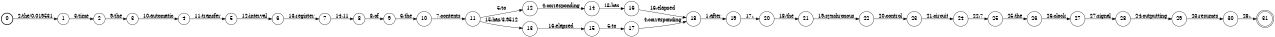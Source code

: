 digraph FST {
rankdir = LR;
size = "8.5,11";
label = "";
center = 1;
orientation = Portrait;
ranksep = "0.4";
nodesep = "0.25";
0 [label = "0", shape = circle, style = bold, fontsize = 14]
	0 -> 1 [label = "2:the/0.019531", fontsize = 14];
1 [label = "1", shape = circle, style = solid, fontsize = 14]
	1 -> 2 [label = "3:time", fontsize = 14];
2 [label = "2", shape = circle, style = solid, fontsize = 14]
	2 -> 3 [label = "9:the", fontsize = 14];
3 [label = "3", shape = circle, style = solid, fontsize = 14]
	3 -> 4 [label = "10:automatic", fontsize = 14];
4 [label = "4", shape = circle, style = solid, fontsize = 14]
	4 -> 5 [label = "11:transfer", fontsize = 14];
5 [label = "5", shape = circle, style = solid, fontsize = 14]
	5 -> 6 [label = "12:interval", fontsize = 14];
6 [label = "6", shape = circle, style = solid, fontsize = 14]
	6 -> 7 [label = "13:register", fontsize = 14];
7 [label = "7", shape = circle, style = solid, fontsize = 14]
	7 -> 8 [label = "14:11", fontsize = 14];
8 [label = "8", shape = circle, style = solid, fontsize = 14]
	8 -> 9 [label = "8:of", fontsize = 14];
9 [label = "9", shape = circle, style = solid, fontsize = 14]
	9 -> 10 [label = "6:the", fontsize = 14];
10 [label = "10", shape = circle, style = solid, fontsize = 14]
	10 -> 11 [label = "7:contents", fontsize = 14];
11 [label = "11", shape = circle, style = solid, fontsize = 14]
	11 -> 12 [label = "5:to", fontsize = 14];
	11 -> 13 [label = "15:has/3.9512", fontsize = 14];
12 [label = "12", shape = circle, style = solid, fontsize = 14]
	12 -> 14 [label = "4:corresponding", fontsize = 14];
13 [label = "13", shape = circle, style = solid, fontsize = 14]
	13 -> 15 [label = "16:elapsed", fontsize = 14];
14 [label = "14", shape = circle, style = solid, fontsize = 14]
	14 -> 16 [label = "15:has", fontsize = 14];
15 [label = "15", shape = circle, style = solid, fontsize = 14]
	15 -> 17 [label = "5:to", fontsize = 14];
16 [label = "16", shape = circle, style = solid, fontsize = 14]
	16 -> 18 [label = "16:elapsed", fontsize = 14];
17 [label = "17", shape = circle, style = solid, fontsize = 14]
	17 -> 18 [label = "4:corresponding", fontsize = 14];
18 [label = "18", shape = circle, style = solid, fontsize = 14]
	18 -> 19 [label = "1:after", fontsize = 14];
19 [label = "19", shape = circle, style = solid, fontsize = 14]
	19 -> 20 [label = "17:,", fontsize = 14];
20 [label = "20", shape = circle, style = solid, fontsize = 14]
	20 -> 21 [label = "18:the", fontsize = 14];
21 [label = "21", shape = circle, style = solid, fontsize = 14]
	21 -> 22 [label = "19:synchronous", fontsize = 14];
22 [label = "22", shape = circle, style = solid, fontsize = 14]
	22 -> 23 [label = "20:control", fontsize = 14];
23 [label = "23", shape = circle, style = solid, fontsize = 14]
	23 -> 24 [label = "21:circuit", fontsize = 14];
24 [label = "24", shape = circle, style = solid, fontsize = 14]
	24 -> 25 [label = "22:7", fontsize = 14];
25 [label = "25", shape = circle, style = solid, fontsize = 14]
	25 -> 26 [label = "25:the", fontsize = 14];
26 [label = "26", shape = circle, style = solid, fontsize = 14]
	26 -> 27 [label = "26:clock", fontsize = 14];
27 [label = "27", shape = circle, style = solid, fontsize = 14]
	27 -> 28 [label = "27:signal", fontsize = 14];
28 [label = "28", shape = circle, style = solid, fontsize = 14]
	28 -> 29 [label = "24:outputting", fontsize = 14];
29 [label = "29", shape = circle, style = solid, fontsize = 14]
	29 -> 30 [label = "23:resumes", fontsize = 14];
30 [label = "30", shape = circle, style = solid, fontsize = 14]
	30 -> 31 [label = "28:.", fontsize = 14];
31 [label = "31", shape = doublecircle, style = solid, fontsize = 14]
}
